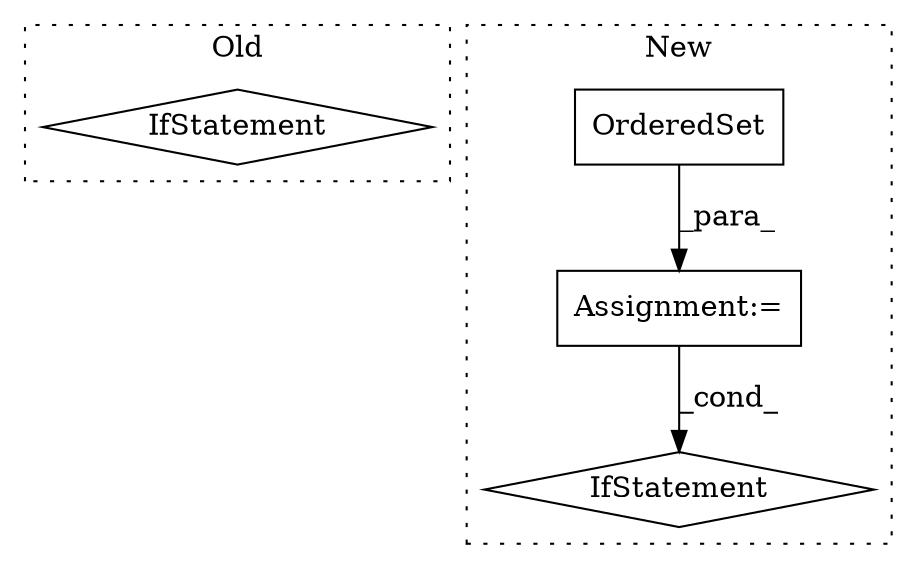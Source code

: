digraph G {
subgraph cluster0 {
1 [label="IfStatement" a="25" s="2161,2185" l="4,2" shape="diamond"];
label = "Old";
style="dotted";
}
subgraph cluster1 {
2 [label="OrderedSet" a="32" s="2213" l="12" shape="box"];
3 [label="Assignment:=" a="7" s="2273,2355" l="57,2" shape="box"];
4 [label="IfStatement" a="25" s="3016" l="3" shape="diamond"];
label = "New";
style="dotted";
}
2 -> 3 [label="_para_"];
3 -> 4 [label="_cond_"];
}